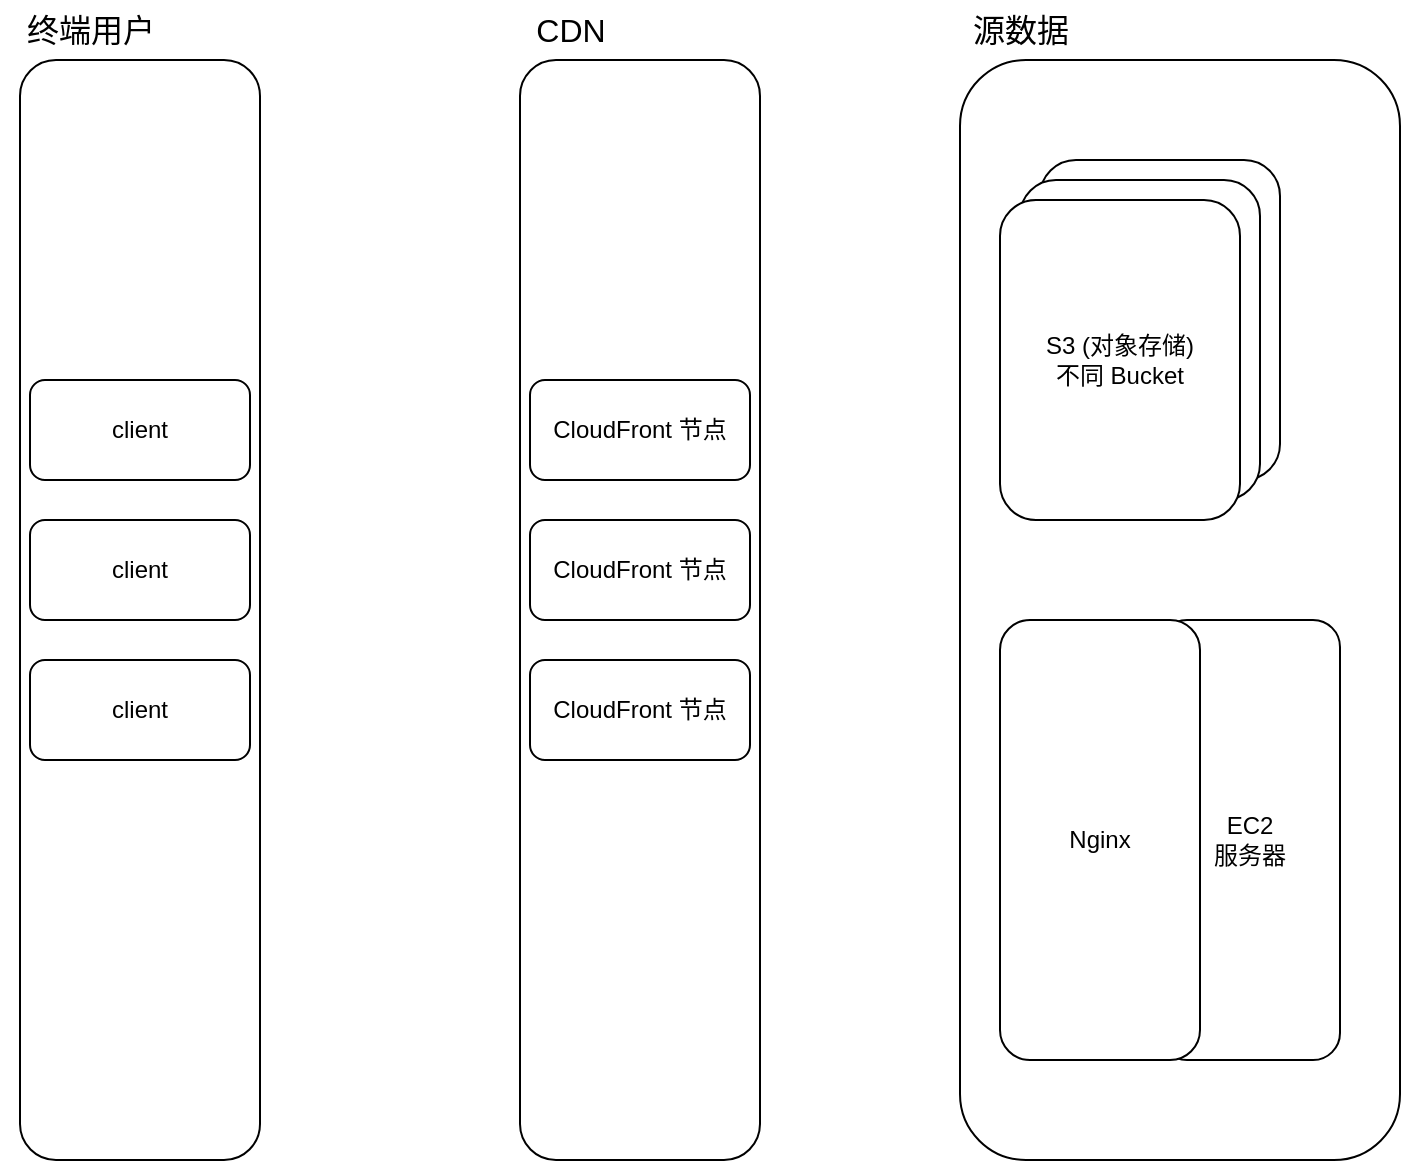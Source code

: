 <mxfile version="21.5.2" type="github">
  <diagram name="Page-1" id="ElCRpYsMf98x-L3ldlsv">
    <mxGraphModel dx="1015" dy="1162" grid="1" gridSize="10" guides="1" tooltips="1" connect="1" arrows="1" fold="1" page="1" pageScale="1" pageWidth="827" pageHeight="1169" math="0" shadow="0">
      <root>
        <mxCell id="0" />
        <mxCell id="1" parent="0" />
        <mxCell id="RCnPXYuESLlPWEanavmd-12" value="" style="rounded=1;whiteSpace=wrap;html=1;" vertex="1" parent="1">
          <mxGeometry x="540" y="210" width="220" height="550" as="geometry" />
        </mxCell>
        <mxCell id="RCnPXYuESLlPWEanavmd-7" value="S3&lt;br&gt;对象存储" style="rounded=1;whiteSpace=wrap;html=1;" vertex="1" parent="1">
          <mxGeometry x="580" y="260" width="120" height="160" as="geometry" />
        </mxCell>
        <mxCell id="RCnPXYuESLlPWEanavmd-6" value="S3&lt;br&gt;对象存储" style="rounded=1;whiteSpace=wrap;html=1;" vertex="1" parent="1">
          <mxGeometry x="570" y="270" width="120" height="160" as="geometry" />
        </mxCell>
        <mxCell id="RCnPXYuESLlPWEanavmd-1" value="" style="rounded=1;whiteSpace=wrap;html=1;" vertex="1" parent="1">
          <mxGeometry x="70" y="210" width="120" height="550" as="geometry" />
        </mxCell>
        <mxCell id="RCnPXYuESLlPWEanavmd-2" value="" style="rounded=1;whiteSpace=wrap;html=1;" vertex="1" parent="1">
          <mxGeometry x="320" y="210" width="120" height="550" as="geometry" />
        </mxCell>
        <mxCell id="RCnPXYuESLlPWEanavmd-3" value="S3 (对象存储)&lt;br&gt;不同 Bucket" style="rounded=1;whiteSpace=wrap;html=1;" vertex="1" parent="1">
          <mxGeometry x="560" y="280" width="120" height="160" as="geometry" />
        </mxCell>
        <mxCell id="RCnPXYuESLlPWEanavmd-4" value="EC2&lt;br&gt;服务器" style="rounded=1;whiteSpace=wrap;html=1;" vertex="1" parent="1">
          <mxGeometry x="640" y="490" width="90" height="220" as="geometry" />
        </mxCell>
        <mxCell id="RCnPXYuESLlPWEanavmd-5" value="Nginx" style="rounded=1;whiteSpace=wrap;html=1;" vertex="1" parent="1">
          <mxGeometry x="560" y="490" width="100" height="220" as="geometry" />
        </mxCell>
        <mxCell id="RCnPXYuESLlPWEanavmd-13" value="源数据" style="text;html=1;align=center;verticalAlign=middle;resizable=0;points=[];autosize=1;strokeColor=none;fillColor=none;fontSize=16;" vertex="1" parent="1">
          <mxGeometry x="535" y="180" width="70" height="30" as="geometry" />
        </mxCell>
        <mxCell id="RCnPXYuESLlPWEanavmd-14" value="CDN" style="text;html=1;align=center;verticalAlign=middle;resizable=0;points=[];autosize=1;strokeColor=none;fillColor=none;fontSize=16;" vertex="1" parent="1">
          <mxGeometry x="315" y="180" width="60" height="30" as="geometry" />
        </mxCell>
        <mxCell id="RCnPXYuESLlPWEanavmd-15" value="CloudFront 节点" style="rounded=1;whiteSpace=wrap;html=1;" vertex="1" parent="1">
          <mxGeometry x="325" y="370" width="110" height="50" as="geometry" />
        </mxCell>
        <mxCell id="RCnPXYuESLlPWEanavmd-16" value="CloudFront 节点" style="rounded=1;whiteSpace=wrap;html=1;" vertex="1" parent="1">
          <mxGeometry x="325" y="440" width="110" height="50" as="geometry" />
        </mxCell>
        <mxCell id="RCnPXYuESLlPWEanavmd-17" value="CloudFront 节点" style="rounded=1;whiteSpace=wrap;html=1;" vertex="1" parent="1">
          <mxGeometry x="325" y="510" width="110" height="50" as="geometry" />
        </mxCell>
        <mxCell id="RCnPXYuESLlPWEanavmd-18" value="client" style="rounded=1;whiteSpace=wrap;html=1;" vertex="1" parent="1">
          <mxGeometry x="75" y="370" width="110" height="50" as="geometry" />
        </mxCell>
        <mxCell id="RCnPXYuESLlPWEanavmd-19" value="client" style="rounded=1;whiteSpace=wrap;html=1;" vertex="1" parent="1">
          <mxGeometry x="75" y="440" width="110" height="50" as="geometry" />
        </mxCell>
        <mxCell id="RCnPXYuESLlPWEanavmd-20" value="client" style="rounded=1;whiteSpace=wrap;html=1;" vertex="1" parent="1">
          <mxGeometry x="75" y="510" width="110" height="50" as="geometry" />
        </mxCell>
        <mxCell id="RCnPXYuESLlPWEanavmd-21" value="终端用户" style="text;html=1;align=center;verticalAlign=middle;resizable=0;points=[];autosize=1;strokeColor=none;fillColor=none;fontSize=16;" vertex="1" parent="1">
          <mxGeometry x="60" y="180" width="90" height="30" as="geometry" />
        </mxCell>
      </root>
    </mxGraphModel>
  </diagram>
</mxfile>

